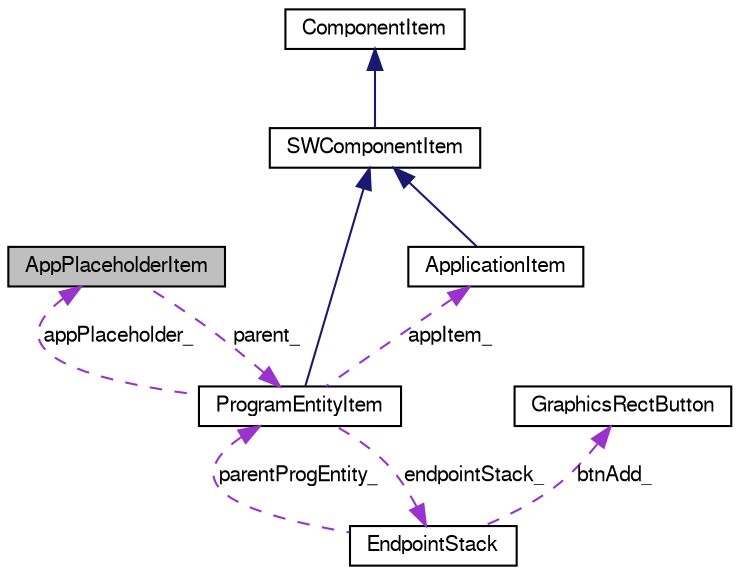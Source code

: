 digraph G
{
  bgcolor="transparent";
  edge [fontname="FreeSans",fontsize=10,labelfontname="FreeSans",labelfontsize=10];
  node [fontname="FreeSans",fontsize=10,shape=record];
  Node1 [label="AppPlaceholderItem",height=0.2,width=0.4,color="black", fillcolor="grey75", style="filled" fontcolor="black"];
  Node2 -> Node1 [dir=back,color="darkorchid3",fontsize=10,style="dashed",label="parent_",fontname="FreeSans"];
  Node2 [label="ProgramEntityItem",height=0.2,width=0.4,color="black",URL="$class_program_entity_item.html",tooltip="ProgramEntityItem class."];
  Node3 -> Node2 [dir=back,color="midnightblue",fontsize=10,style="solid",fontname="FreeSans"];
  Node3 [label="SWComponentItem",height=0.2,width=0.4,color="black",URL="$class_s_w_component_item.html",tooltip="SWComponentItem class."];
  Node4 -> Node3 [dir=back,color="midnightblue",fontsize=10,style="solid",fontname="FreeSans"];
  Node4 [label="ComponentItem",height=0.2,width=0.4,color="black",URL="$class_component_item.html",tooltip="ComponentItem class."];
  Node5 -> Node2 [dir=back,color="darkorchid3",fontsize=10,style="dashed",label="appItem_",fontname="FreeSans"];
  Node5 [label="ApplicationItem",height=0.2,width=0.4,color="black",URL="$class_application_item.html",tooltip="ApplicationItem class."];
  Node3 -> Node5 [dir=back,color="midnightblue",fontsize=10,style="solid",fontname="FreeSans"];
  Node1 -> Node2 [dir=back,color="darkorchid3",fontsize=10,style="dashed",label="appPlaceholder_",fontname="FreeSans"];
  Node6 -> Node2 [dir=back,color="darkorchid3",fontsize=10,style="dashed",label="endpointStack_",fontname="FreeSans"];
  Node6 [label="EndpointStack",height=0.2,width=0.4,color="black",URL="$class_endpoint_stack.html",tooltip="EndpointStack class."];
  Node2 -> Node6 [dir=back,color="darkorchid3",fontsize=10,style="dashed",label="parentProgEntity_",fontname="FreeSans"];
  Node7 -> Node6 [dir=back,color="darkorchid3",fontsize=10,style="dashed",label="btnAdd_",fontname="FreeSans"];
  Node7 [label="GraphicsRectButton",height=0.2,width=0.4,color="black",URL="$class_graphics_rect_button.html",tooltip="GraphicsRectButton class."];
}
